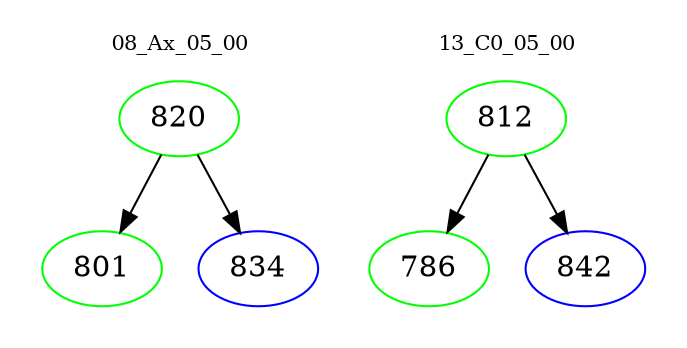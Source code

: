 digraph{
subgraph cluster_0 {
color = white
label = "08_Ax_05_00";
fontsize=10;
T0_820 [label="820", color="green"]
T0_820 -> T0_801 [color="black"]
T0_801 [label="801", color="green"]
T0_820 -> T0_834 [color="black"]
T0_834 [label="834", color="blue"]
}
subgraph cluster_1 {
color = white
label = "13_C0_05_00";
fontsize=10;
T1_812 [label="812", color="green"]
T1_812 -> T1_786 [color="black"]
T1_786 [label="786", color="green"]
T1_812 -> T1_842 [color="black"]
T1_842 [label="842", color="blue"]
}
}
